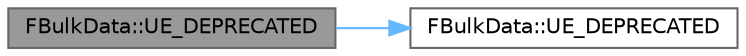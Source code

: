 digraph "FBulkData::UE_DEPRECATED"
{
 // INTERACTIVE_SVG=YES
 // LATEX_PDF_SIZE
  bgcolor="transparent";
  edge [fontname=Helvetica,fontsize=10,labelfontname=Helvetica,labelfontsize=10];
  node [fontname=Helvetica,fontsize=10,shape=box,height=0.2,width=0.4];
  rankdir="LR";
  Node1 [id="Node000001",label="FBulkData::UE_DEPRECATED",height=0.2,width=0.4,color="gray40", fillcolor="grey60", style="filled", fontcolor="black",tooltip="Returns whether this bulk data is used."];
  Node1 -> Node2 [id="edge1_Node000001_Node000002",color="steelblue1",style="solid",tooltip=" "];
  Node2 [id="Node000002",label="FBulkData::UE_DEPRECATED",height=0.2,width=0.4,color="grey40", fillcolor="white", style="filled",URL="$d4/d9b/classFBulkData.html#ac60395b6e4b9dce3bbed287af7979e83",tooltip="Deprecated."];
}
